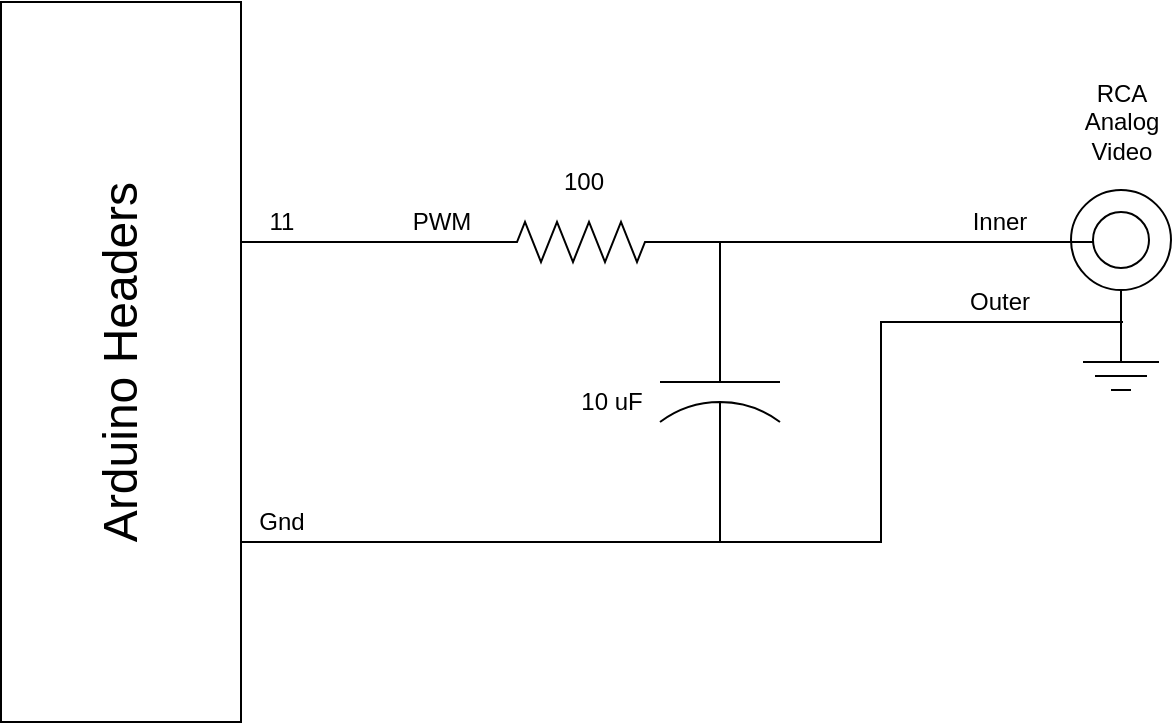 <mxfile version="28.0.6">
  <diagram id="XFw0ANKCquUMDcCiUBoY" name="Page-1">
    <mxGraphModel dx="995" dy="726" grid="1" gridSize="10" guides="1" tooltips="1" connect="1" arrows="1" fold="1" page="1" pageScale="1" pageWidth="1100" pageHeight="850" math="0" shadow="0">
      <root>
        <mxCell id="0" />
        <mxCell id="1" parent="0" />
        <mxCell id="CqQkL1AC1wuuM3LWnO_Q-1" value="" style="rounded=0;whiteSpace=wrap;html=1;" parent="1" vertex="1">
          <mxGeometry x="160.5" y="200" width="120" height="360" as="geometry" />
        </mxCell>
        <mxCell id="axnZPwphHVGIQs4i_vbI-14" value="&lt;font style=&quot;font-size: 24px&quot;&gt;Arduino Headers&lt;/font&gt;" style="text;html=1;strokeColor=none;fillColor=none;align=center;verticalAlign=middle;whiteSpace=wrap;rounded=0;rotation=-90;" parent="1" vertex="1">
          <mxGeometry x="128" y="370" width="185" height="20" as="geometry" />
        </mxCell>
        <mxCell id="CqQkL1AC1wuuM3LWnO_Q-12" value="PWM" style="text;html=1;strokeColor=none;fillColor=none;align=center;verticalAlign=middle;whiteSpace=wrap;rounded=0;" parent="1" vertex="1">
          <mxGeometry x="360.5" y="300" width="40" height="20" as="geometry" />
        </mxCell>
        <mxCell id="CqQkL1AC1wuuM3LWnO_Q-22" value="11" style="text;html=1;strokeColor=none;fillColor=none;align=center;verticalAlign=middle;whiteSpace=wrap;rounded=0;" parent="1" vertex="1">
          <mxGeometry x="280.5" y="300" width="40" height="20" as="geometry" />
        </mxCell>
        <mxCell id="gEyAKgTmWfJZtig9_PZQ-1" value="" style="pointerEvents=1;verticalLabelPosition=bottom;shadow=0;dashed=0;align=center;html=1;verticalAlign=top;shape=mxgraph.electrical.resistors.resistor_2;" parent="1" vertex="1">
          <mxGeometry x="400.5" y="310" width="100" height="20" as="geometry" />
        </mxCell>
        <mxCell id="gEyAKgTmWfJZtig9_PZQ-3" value="" style="pointerEvents=1;verticalLabelPosition=bottom;shadow=0;dashed=0;align=center;html=1;verticalAlign=top;shape=mxgraph.electrical.miscellaneous.shielded_jack_plug" parent="1" vertex="1">
          <mxGeometry x="695.5" y="294" width="50" height="100" as="geometry" />
        </mxCell>
        <mxCell id="gEyAKgTmWfJZtig9_PZQ-4" style="edgeStyle=orthogonalEdgeStyle;rounded=0;orthogonalLoop=1;jettySize=auto;html=1;exitX=1;exitY=0.25;exitDx=0;exitDy=0;entryX=0;entryY=0.5;entryDx=0;entryDy=0;entryPerimeter=0;endArrow=none;endFill=0;" parent="1" source="CqQkL1AC1wuuM3LWnO_Q-1" target="gEyAKgTmWfJZtig9_PZQ-1" edge="1">
          <mxGeometry relative="1" as="geometry">
            <Array as="points">
              <mxPoint x="280.5" y="320" />
            </Array>
          </mxGeometry>
        </mxCell>
        <mxCell id="gEyAKgTmWfJZtig9_PZQ-6" style="edgeStyle=orthogonalEdgeStyle;rounded=0;orthogonalLoop=1;jettySize=auto;html=1;exitX=1;exitY=0.5;exitDx=0;exitDy=0;exitPerimeter=0;entryX=0.22;entryY=0.26;entryDx=0;entryDy=0;entryPerimeter=0;endArrow=none;endFill=0;" parent="1" source="gEyAKgTmWfJZtig9_PZQ-1" target="gEyAKgTmWfJZtig9_PZQ-3" edge="1">
          <mxGeometry relative="1" as="geometry" />
        </mxCell>
        <mxCell id="gEyAKgTmWfJZtig9_PZQ-8" style="edgeStyle=orthogonalEdgeStyle;rounded=0;orthogonalLoop=1;jettySize=auto;html=1;exitX=1;exitY=0.75;exitDx=0;exitDy=0;entryX=0.52;entryY=0.66;entryDx=0;entryDy=0;entryPerimeter=0;endArrow=none;endFill=0;" parent="1" source="CqQkL1AC1wuuM3LWnO_Q-1" target="gEyAKgTmWfJZtig9_PZQ-3" edge="1">
          <mxGeometry relative="1" as="geometry">
            <Array as="points">
              <mxPoint x="600.5" y="470" />
              <mxPoint x="600.5" y="360" />
            </Array>
          </mxGeometry>
        </mxCell>
        <mxCell id="gEyAKgTmWfJZtig9_PZQ-10" value="Gnd" style="text;html=1;strokeColor=none;fillColor=none;align=center;verticalAlign=middle;whiteSpace=wrap;rounded=0;" parent="1" vertex="1">
          <mxGeometry x="280.5" y="450" width="40" height="20" as="geometry" />
        </mxCell>
        <mxCell id="gEyAKgTmWfJZtig9_PZQ-11" value="100" style="text;html=1;strokeColor=none;fillColor=none;align=center;verticalAlign=middle;whiteSpace=wrap;rounded=0;" parent="1" vertex="1">
          <mxGeometry x="431.5" y="280" width="40" height="20" as="geometry" />
        </mxCell>
        <mxCell id="gEyAKgTmWfJZtig9_PZQ-13" value="RCA Analog&lt;div&gt;Video&lt;/div&gt;" style="text;html=1;strokeColor=none;fillColor=none;align=center;verticalAlign=middle;whiteSpace=wrap;rounded=0;" parent="1" vertex="1">
          <mxGeometry x="700.5" y="250" width="40" height="20" as="geometry" />
        </mxCell>
        <mxCell id="gEyAKgTmWfJZtig9_PZQ-14" value="Inner" style="text;html=1;strokeColor=none;fillColor=none;align=center;verticalAlign=middle;whiteSpace=wrap;rounded=0;" parent="1" vertex="1">
          <mxGeometry x="640" y="300" width="40" height="20" as="geometry" />
        </mxCell>
        <mxCell id="gEyAKgTmWfJZtig9_PZQ-15" value="Outer" style="text;html=1;strokeColor=none;fillColor=none;align=center;verticalAlign=middle;whiteSpace=wrap;rounded=0;" parent="1" vertex="1">
          <mxGeometry x="640" y="340" width="40" height="20" as="geometry" />
        </mxCell>
        <mxCell id="ewkS3oRVzKjHx2nbPTun-2" style="edgeStyle=orthogonalEdgeStyle;rounded=0;orthogonalLoop=1;jettySize=auto;html=1;exitX=0;exitY=0.5;exitDx=0;exitDy=0;exitPerimeter=0;endArrow=none;endFill=0;" edge="1" parent="1" source="ewkS3oRVzKjHx2nbPTun-1">
          <mxGeometry relative="1" as="geometry">
            <mxPoint x="520" y="320" as="targetPoint" />
          </mxGeometry>
        </mxCell>
        <mxCell id="ewkS3oRVzKjHx2nbPTun-3" style="edgeStyle=orthogonalEdgeStyle;rounded=0;orthogonalLoop=1;jettySize=auto;html=1;exitX=1;exitY=0.5;exitDx=0;exitDy=0;exitPerimeter=0;endArrow=none;endFill=0;" edge="1" parent="1" source="ewkS3oRVzKjHx2nbPTun-1">
          <mxGeometry relative="1" as="geometry">
            <mxPoint x="520" y="470" as="targetPoint" />
          </mxGeometry>
        </mxCell>
        <mxCell id="ewkS3oRVzKjHx2nbPTun-1" value="" style="pointerEvents=1;verticalLabelPosition=bottom;shadow=0;dashed=0;align=center;html=1;verticalAlign=top;shape=mxgraph.electrical.capacitors.capacitor_2;rotation=90;" vertex="1" parent="1">
          <mxGeometry x="470" y="365" width="100" height="60" as="geometry" />
        </mxCell>
        <mxCell id="ewkS3oRVzKjHx2nbPTun-4" value="10 uF" style="text;html=1;strokeColor=none;fillColor=none;align=center;verticalAlign=middle;whiteSpace=wrap;rounded=0;" vertex="1" parent="1">
          <mxGeometry x="446" y="390" width="40" height="20" as="geometry" />
        </mxCell>
      </root>
    </mxGraphModel>
  </diagram>
</mxfile>
